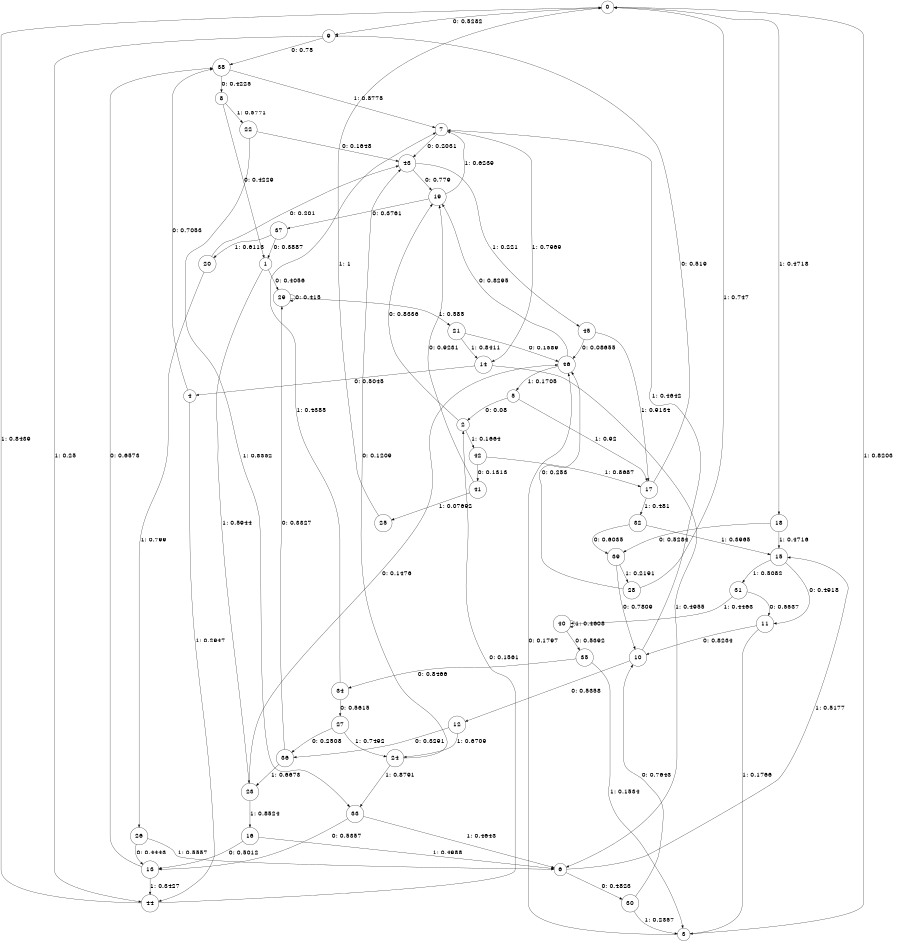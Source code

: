 digraph "ch6concat_phase3_L9" {
size = "6,8.5";
ratio = "fill";
node [shape = circle];
node [fontsize = 24];
edge [fontsize = 24];
0 -> 9 [label = "0: 0.5282   "];
0 -> 18 [label = "1: 0.4718   "];
1 -> 29 [label = "0: 0.4056   "];
1 -> 23 [label = "1: 0.5944   "];
2 -> 19 [label = "0: 0.8336   "];
2 -> 42 [label = "1: 0.1664   "];
3 -> 46 [label = "0: 0.1797   "];
3 -> 0 [label = "1: 0.8203   "];
4 -> 38 [label = "0: 0.7053   "];
4 -> 44 [label = "1: 0.2947   "];
5 -> 2 [label = "0: 0.08     "];
5 -> 17 [label = "1: 0.92     "];
6 -> 30 [label = "0: 0.4823   "];
6 -> 15 [label = "1: 0.5177   "];
7 -> 43 [label = "0: 0.2031   "];
7 -> 14 [label = "1: 0.7969   "];
8 -> 1 [label = "0: 0.4229   "];
8 -> 22 [label = "1: 0.5771   "];
9 -> 38 [label = "0: 0.75     "];
9 -> 44 [label = "1: 0.25     "];
10 -> 12 [label = "0: 0.5358   "];
10 -> 7 [label = "1: 0.4642   "];
11 -> 10 [label = "0: 0.8234   "];
11 -> 3 [label = "1: 0.1766   "];
12 -> 36 [label = "0: 0.3291   "];
12 -> 24 [label = "1: 0.6709   "];
13 -> 38 [label = "0: 0.6573   "];
13 -> 44 [label = "1: 0.3427   "];
14 -> 4 [label = "0: 0.5045   "];
14 -> 6 [label = "1: 0.4955   "];
15 -> 11 [label = "0: 0.4918   "];
15 -> 31 [label = "1: 0.5082   "];
16 -> 13 [label = "0: 0.5012   "];
16 -> 6 [label = "1: 0.4988   "];
17 -> 9 [label = "0: 0.519    "];
17 -> 32 [label = "1: 0.481    "];
18 -> 39 [label = "0: 0.5284   "];
18 -> 15 [label = "1: 0.4716   "];
19 -> 37 [label = "0: 0.3761   "];
19 -> 7 [label = "1: 0.6239   "];
20 -> 43 [label = "0: 0.201    "];
20 -> 26 [label = "1: 0.799    "];
21 -> 46 [label = "0: 0.1589   "];
21 -> 14 [label = "1: 0.8411   "];
22 -> 43 [label = "0: 0.1648   "];
22 -> 33 [label = "1: 0.8352   "];
23 -> 46 [label = "0: 0.1476   "];
23 -> 16 [label = "1: 0.8524   "];
24 -> 43 [label = "0: 0.1209   "];
24 -> 33 [label = "1: 0.8791   "];
25 -> 0 [label = "1: 1        "];
26 -> 13 [label = "0: 0.4443   "];
26 -> 6 [label = "1: 0.5557   "];
27 -> 36 [label = "0: 0.2508   "];
27 -> 24 [label = "1: 0.7492   "];
28 -> 46 [label = "0: 0.253    "];
28 -> 0 [label = "1: 0.747    "];
29 -> 29 [label = "0: 0.415    "];
29 -> 21 [label = "1: 0.585    "];
30 -> 10 [label = "0: 0.7643   "];
30 -> 3 [label = "1: 0.2357   "];
31 -> 11 [label = "0: 0.5537   "];
31 -> 40 [label = "1: 0.4463   "];
32 -> 39 [label = "0: 0.6035   "];
32 -> 15 [label = "1: 0.3965   "];
33 -> 13 [label = "0: 0.5357   "];
33 -> 6 [label = "1: 0.4643   "];
34 -> 27 [label = "0: 0.5615   "];
34 -> 7 [label = "1: 0.4385   "];
35 -> 34 [label = "0: 0.8466   "];
35 -> 3 [label = "1: 0.1534   "];
36 -> 29 [label = "0: 0.3327   "];
36 -> 23 [label = "1: 0.6673   "];
37 -> 1 [label = "0: 0.3887   "];
37 -> 20 [label = "1: 0.6113   "];
38 -> 8 [label = "0: 0.4225   "];
38 -> 7 [label = "1: 0.5775   "];
39 -> 10 [label = "0: 0.7809   "];
39 -> 28 [label = "1: 0.2191   "];
40 -> 35 [label = "0: 0.5392   "];
40 -> 40 [label = "1: 0.4608   "];
41 -> 19 [label = "0: 0.9231   "];
41 -> 25 [label = "1: 0.07692  "];
42 -> 41 [label = "0: 0.1313   "];
42 -> 17 [label = "1: 0.8687   "];
43 -> 19 [label = "0: 0.779    "];
43 -> 45 [label = "1: 0.221    "];
44 -> 2 [label = "0: 0.1561   "];
44 -> 0 [label = "1: 0.8439   "];
45 -> 46 [label = "0: 0.08655  "];
45 -> 17 [label = "1: 0.9134   "];
46 -> 19 [label = "0: 0.8295   "];
46 -> 5 [label = "1: 0.1705   "];
}